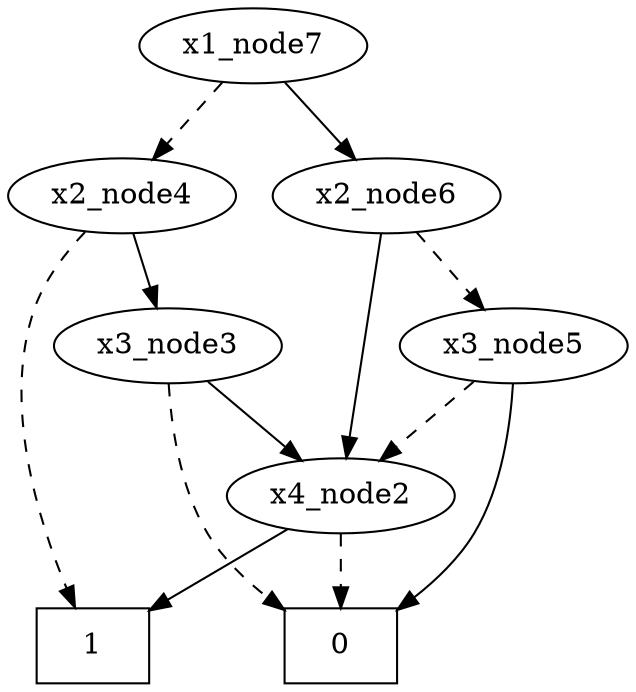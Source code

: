 digraph G { 
 0 [shape=box]; 
 1 [shape=box]; 
x4_node2 -> 0 [style = dashed];
x4_node2 -> 1;
x3_node3 -> 0 [style = dashed];
x3_node3 -> x4_node2;
x2_node4 -> 1 [style = dashed];
x2_node4 -> x3_node3;
x3_node5 -> x4_node2 [style = dashed];
x3_node5 -> 0;
x2_node6 -> x3_node5 [style = dashed];
x2_node6 -> x4_node2;
x1_node7 -> x2_node4 [style = dashed];
x1_node7 -> x2_node6;
 }